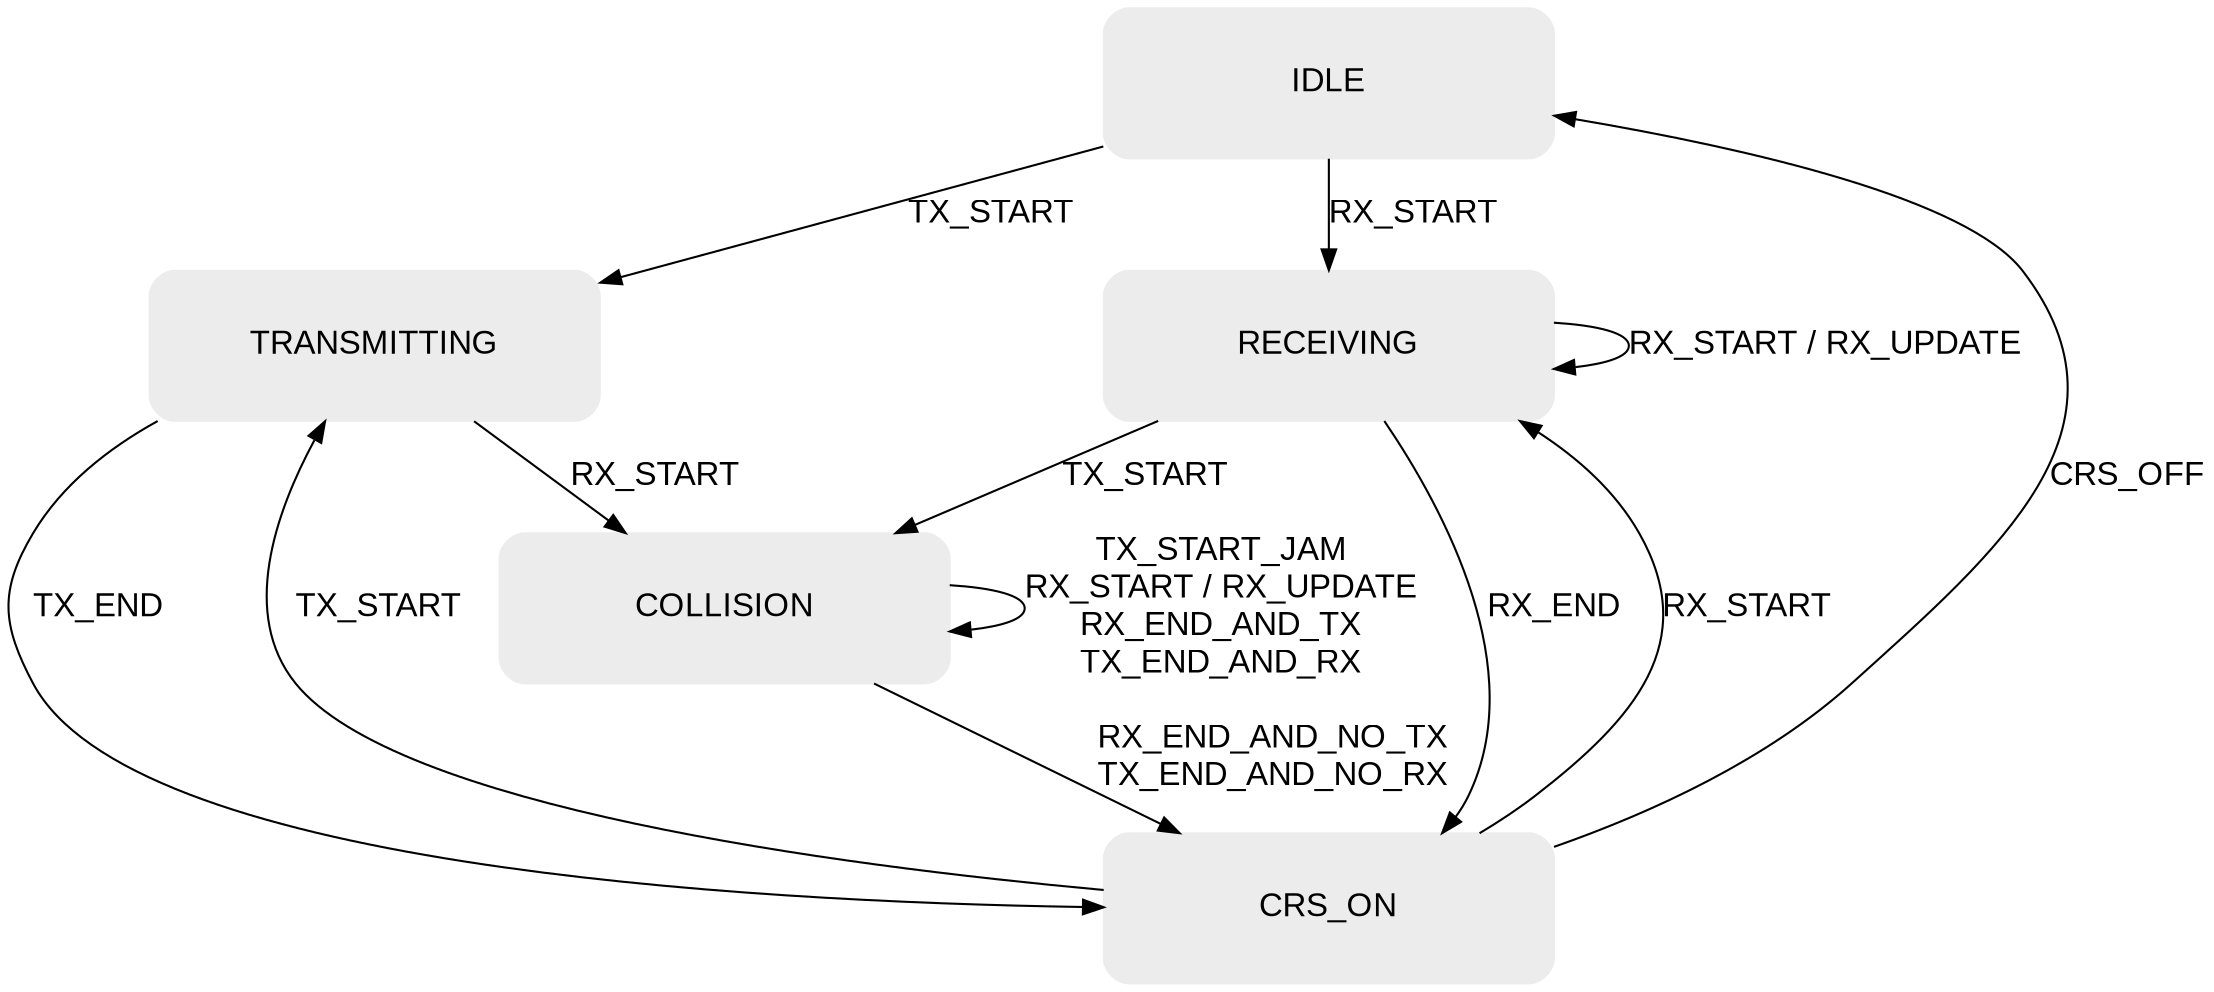 digraph EthernetCsmaPhy {
    nodesep = 0.5;
    ranksep = 0.5;
    node [shape=box, style="rounded,filled", color="#ECECEC", fontname="Arial", fontsize=16, margin=0.15, height=1, width=3];
    edge [fontname="Arial", fontsize=16];

    IDLE;
    TRANSMITTING;
    RECEIVING;
    COLLISION;
    CRS_ON;

    IDLE -> TRANSMITTING [label="TX_START"];
    IDLE -> RECEIVING [label="RX_START"];
    TRANSMITTING -> CRS_ON [label="TX_END"];
    TRANSMITTING -> COLLISION [label="RX_START"];
    RECEIVING -> RECEIVING [label="RX_START / RX_UPDATE"];
    RECEIVING -> CRS_ON [label="RX_END"];
    RECEIVING -> COLLISION [label="TX_START"];
    COLLISION -> COLLISION [label="TX_START_JAM\nRX_START / RX_UPDATE\nRX_END_AND_TX\nTX_END_AND_RX"];
    COLLISION -> CRS_ON [label="RX_END_AND_NO_TX\nTX_END_AND_NO_RX"];
    CRS_ON -> TRANSMITTING [label="TX_START"];
    CRS_ON -> RECEIVING [label="RX_START"];
    CRS_ON -> IDLE [label="CRS_OFF"];

    {
        rank=source;
        IDLE;
    }

    {
        rank=sink;
        CRS_ON;
    }
}

